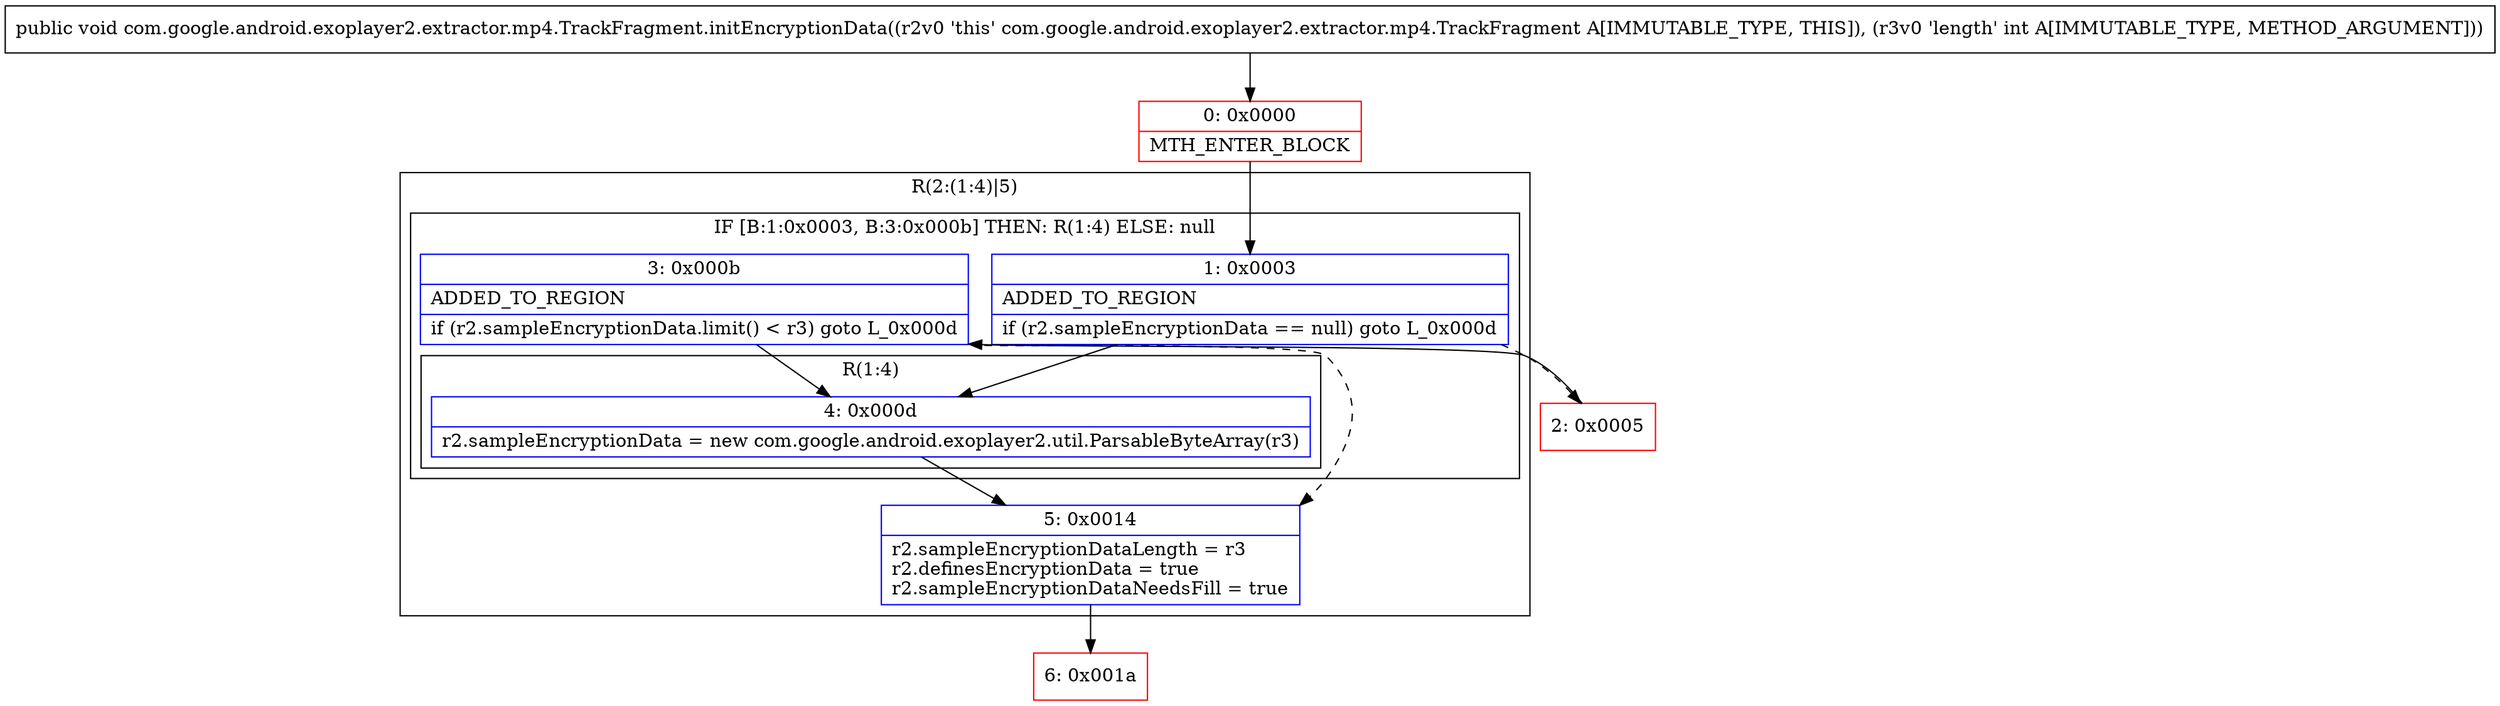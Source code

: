 digraph "CFG forcom.google.android.exoplayer2.extractor.mp4.TrackFragment.initEncryptionData(I)V" {
subgraph cluster_Region_1035294774 {
label = "R(2:(1:4)|5)";
node [shape=record,color=blue];
subgraph cluster_IfRegion_154194659 {
label = "IF [B:1:0x0003, B:3:0x000b] THEN: R(1:4) ELSE: null";
node [shape=record,color=blue];
Node_1 [shape=record,label="{1\:\ 0x0003|ADDED_TO_REGION\l|if (r2.sampleEncryptionData == null) goto L_0x000d\l}"];
Node_3 [shape=record,label="{3\:\ 0x000b|ADDED_TO_REGION\l|if (r2.sampleEncryptionData.limit() \< r3) goto L_0x000d\l}"];
subgraph cluster_Region_815360504 {
label = "R(1:4)";
node [shape=record,color=blue];
Node_4 [shape=record,label="{4\:\ 0x000d|r2.sampleEncryptionData = new com.google.android.exoplayer2.util.ParsableByteArray(r3)\l}"];
}
}
Node_5 [shape=record,label="{5\:\ 0x0014|r2.sampleEncryptionDataLength = r3\lr2.definesEncryptionData = true\lr2.sampleEncryptionDataNeedsFill = true\l}"];
}
Node_0 [shape=record,color=red,label="{0\:\ 0x0000|MTH_ENTER_BLOCK\l}"];
Node_2 [shape=record,color=red,label="{2\:\ 0x0005}"];
Node_6 [shape=record,color=red,label="{6\:\ 0x001a}"];
MethodNode[shape=record,label="{public void com.google.android.exoplayer2.extractor.mp4.TrackFragment.initEncryptionData((r2v0 'this' com.google.android.exoplayer2.extractor.mp4.TrackFragment A[IMMUTABLE_TYPE, THIS]), (r3v0 'length' int A[IMMUTABLE_TYPE, METHOD_ARGUMENT])) }"];
MethodNode -> Node_0;
Node_1 -> Node_2[style=dashed];
Node_1 -> Node_4;
Node_3 -> Node_4;
Node_3 -> Node_5[style=dashed];
Node_4 -> Node_5;
Node_5 -> Node_6;
Node_0 -> Node_1;
Node_2 -> Node_3;
}

